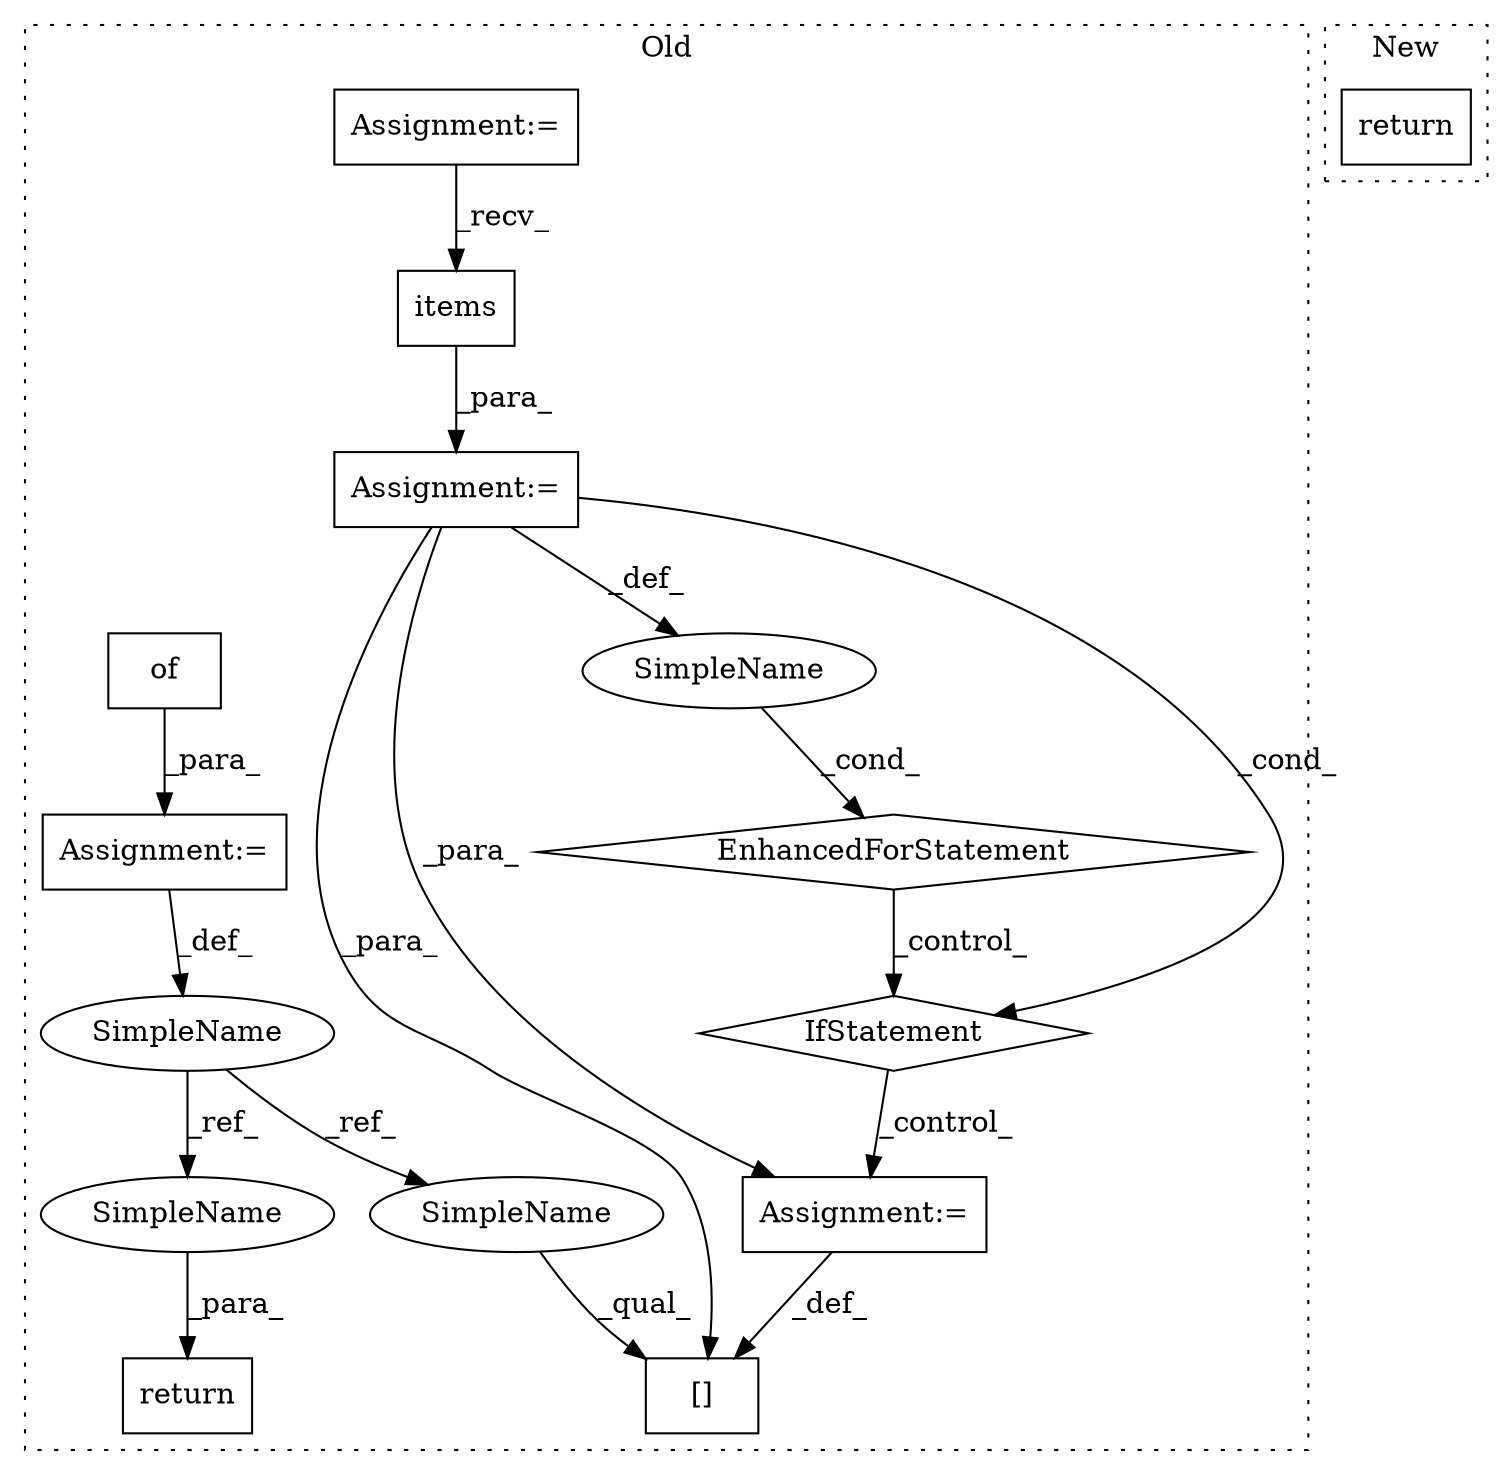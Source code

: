 digraph G {
subgraph cluster0 {
1 [label="items" a="32" s="2701" l="7" shape="box"];
3 [label="Assignment:=" a="7" s="2610,2708" l="74,2" shape="box"];
4 [label="EnhancedForStatement" a="70" s="2610,2708" l="74,2" shape="diamond"];
5 [label="Assignment:=" a="7" s="2826" l="18" shape="box"];
6 [label="SimpleName" a="42" s="2688" l="3" shape="ellipse"];
7 [label="Assignment:=" a="7" s="1732" l="6" shape="box"];
8 [label="[]" a="2" s="3008,3015" l="4,1" shape="box"];
9 [label="Assignment:=" a="7" s="2593" l="1" shape="box"];
10 [label="of" a="32" s="2598" l="4" shape="box"];
11 [label="SimpleName" a="42" s="2590" l="3" shape="ellipse"];
12 [label="return" a="41" s="3139" l="7" shape="box"];
13 [label="IfStatement" a="25" s="2720,2735" l="4,2" shape="diamond"];
14 [label="SimpleName" a="42" s="3146" l="3" shape="ellipse"];
15 [label="SimpleName" a="42" s="3008" l="3" shape="ellipse"];
label = "Old";
style="dotted";
}
subgraph cluster1 {
2 [label="return" a="41" s="2016" l="7" shape="box"];
label = "New";
style="dotted";
}
1 -> 3 [label="_para_"];
3 -> 5 [label="_para_"];
3 -> 13 [label="_cond_"];
3 -> 6 [label="_def_"];
3 -> 8 [label="_para_"];
4 -> 13 [label="_control_"];
5 -> 8 [label="_def_"];
6 -> 4 [label="_cond_"];
7 -> 1 [label="_recv_"];
9 -> 11 [label="_def_"];
10 -> 9 [label="_para_"];
11 -> 15 [label="_ref_"];
11 -> 14 [label="_ref_"];
13 -> 5 [label="_control_"];
14 -> 12 [label="_para_"];
15 -> 8 [label="_qual_"];
}
